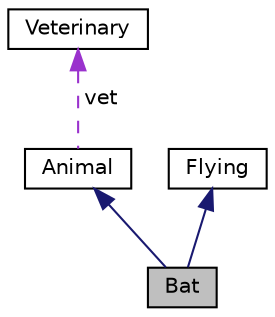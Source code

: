 digraph "Bat"
{
 // LATEX_PDF_SIZE
  edge [fontname="Helvetica",fontsize="10",labelfontname="Helvetica",labelfontsize="10"];
  node [fontname="Helvetica",fontsize="10",shape=record];
  Node1 [label="Bat",height=0.2,width=0.4,color="black", fillcolor="grey75", style="filled", fontcolor="black",tooltip=" "];
  Node2 -> Node1 [dir="back",color="midnightblue",fontsize="10",style="solid",fontname="Helvetica"];
  Node2 [label="Animal",height=0.2,width=0.4,color="black", fillcolor="white", style="filled",URL="$classAnimal.html",tooltip=" "];
  Node3 -> Node2 [dir="back",color="darkorchid3",fontsize="10",style="dashed",label=" vet" ,fontname="Helvetica"];
  Node3 [label="Veterinary",height=0.2,width=0.4,color="black", fillcolor="white", style="filled",URL="$classVeterinary.html",tooltip=" "];
  Node4 -> Node1 [dir="back",color="midnightblue",fontsize="10",style="solid",fontname="Helvetica"];
  Node4 [label="Flying",height=0.2,width=0.4,color="black", fillcolor="white", style="filled",URL="$classFlying.html",tooltip=" "];
}
